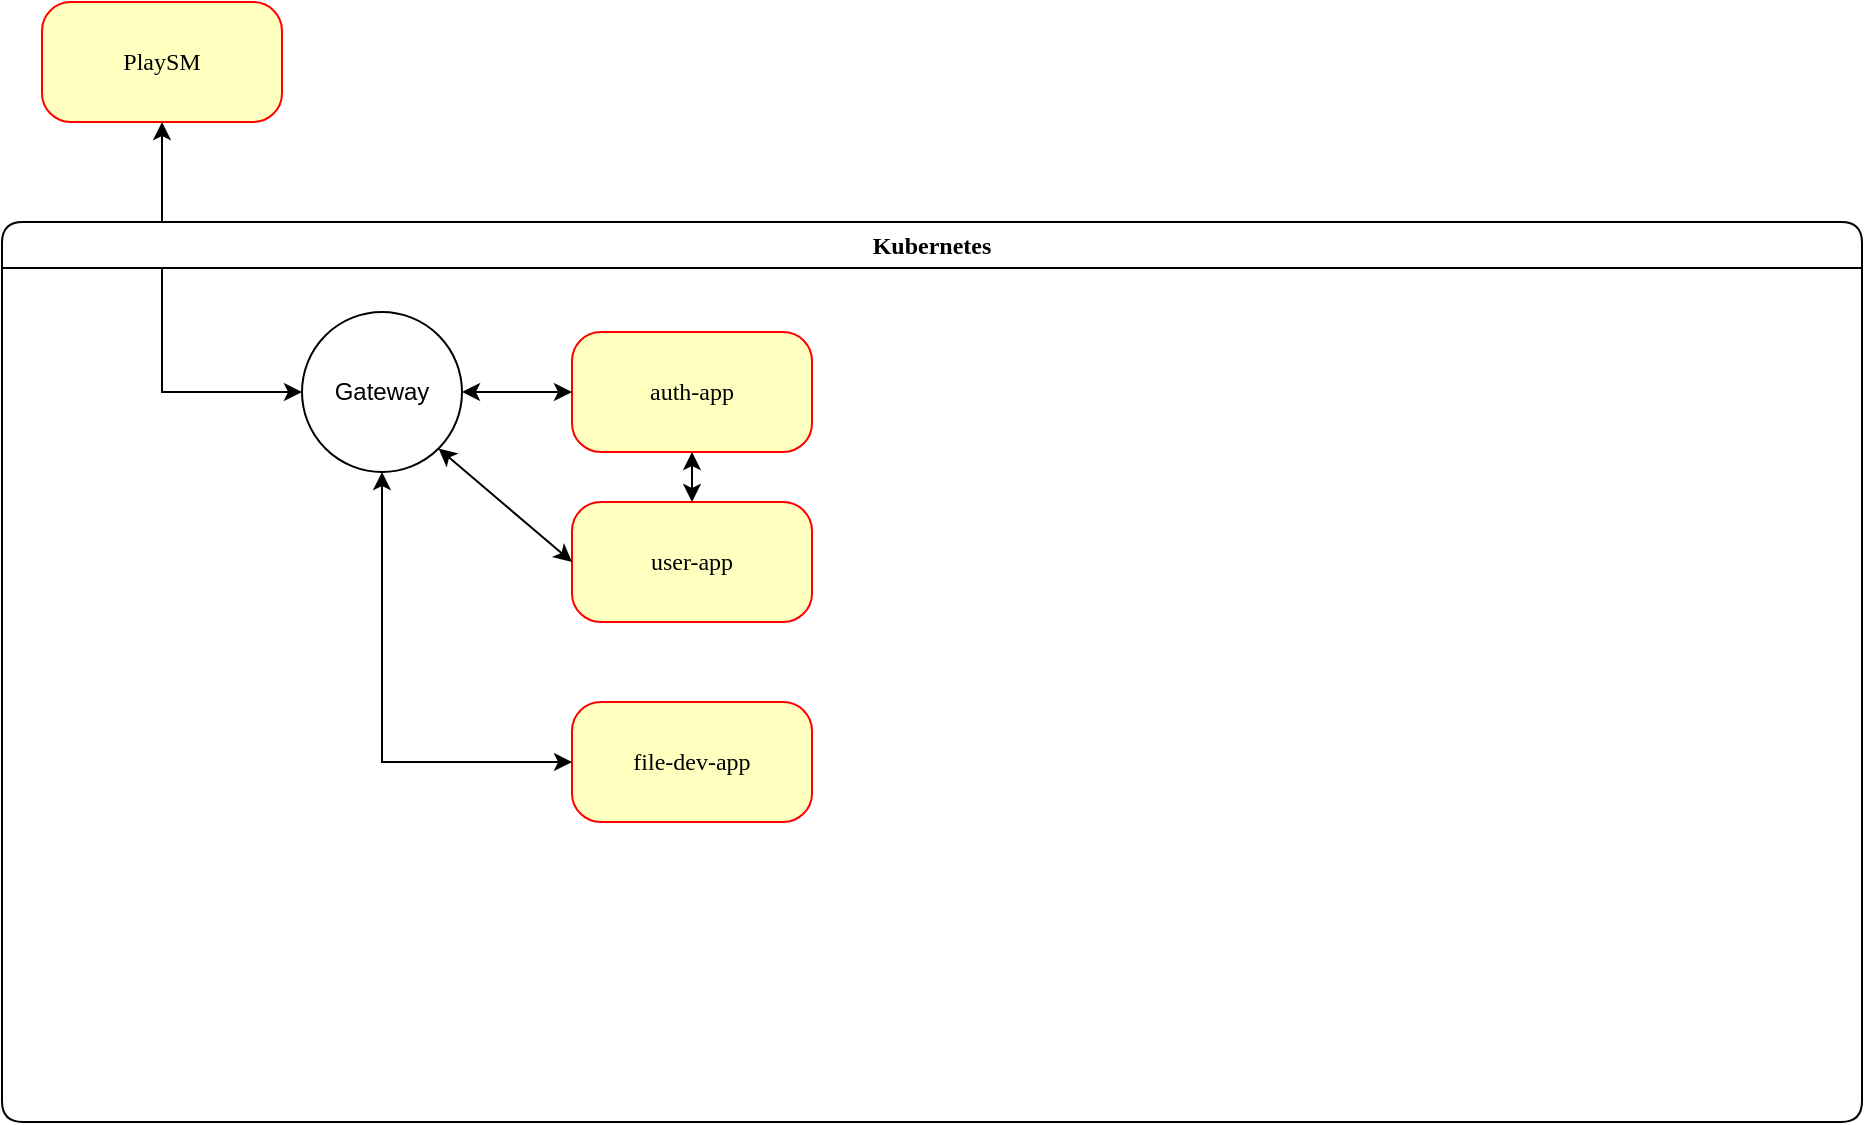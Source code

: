 <mxfile version="20.5.1" type="device"><diagram name="Page-1" id="58cdce13-f638-feb5-8d6f-7d28b1aa9fa0"><mxGraphModel dx="1422" dy="760" grid="1" gridSize="10" guides="1" tooltips="1" connect="1" arrows="1" fold="1" page="1" pageScale="1" pageWidth="1100" pageHeight="850" background="none" math="0" shadow="0"><root><mxCell id="0"/><mxCell id="1" parent="0"/><mxCell id="4RltxashdvOdyrVKpk7Q-6" style="edgeStyle=orthogonalEdgeStyle;rounded=0;orthogonalLoop=1;jettySize=auto;html=1;exitX=0.5;exitY=1;exitDx=0;exitDy=0;entryX=0;entryY=0.5;entryDx=0;entryDy=0;startArrow=classic;startFill=1;" edge="1" parent="1" source="382b91b5511bd0f7-6" target="4RltxashdvOdyrVKpk7Q-7"><mxGeometry relative="1" as="geometry"/></mxCell><mxCell id="382b91b5511bd0f7-6" value="&lt;div&gt;PlaySM&lt;/div&gt;" style="rounded=1;whiteSpace=wrap;html=1;arcSize=24;fillColor=#ffffc0;strokeColor=#ff0000;shadow=0;comic=0;labelBackgroundColor=none;fontFamily=Verdana;fontSize=12;fontColor=#000000;align=center;" parent="1" vertex="1"><mxGeometry x="90" y="30" width="120" height="60" as="geometry"/></mxCell><mxCell id="2a3bc250acf0617d-7" value="&lt;div&gt;Kubernetes&lt;/div&gt;" style="swimlane;whiteSpace=wrap;html=1;rounded=1;shadow=0;comic=0;labelBackgroundColor=none;strokeWidth=1;fontFamily=Verdana;fontSize=12;align=center;" parent="1" vertex="1"><mxGeometry x="70" y="140" width="930" height="450" as="geometry"/></mxCell><mxCell id="382b91b5511bd0f7-8" value="&lt;div&gt;auth-app&lt;/div&gt;" style="rounded=1;whiteSpace=wrap;html=1;arcSize=24;fillColor=#ffffc0;strokeColor=#ff0000;shadow=0;comic=0;labelBackgroundColor=none;fontFamily=Verdana;fontSize=12;fontColor=#000000;align=center;" parent="2a3bc250acf0617d-7" vertex="1"><mxGeometry x="285" y="55" width="120" height="60" as="geometry"/></mxCell><mxCell id="3cde6dad864a17aa-1" value="&lt;div&gt;file-dev-app&lt;/div&gt;" style="rounded=1;whiteSpace=wrap;html=1;arcSize=24;fillColor=#ffffc0;strokeColor=#ff0000;shadow=0;comic=0;labelBackgroundColor=none;fontFamily=Verdana;fontSize=12;fontColor=#000000;align=center;" parent="2a3bc250acf0617d-7" vertex="1"><mxGeometry x="285" y="240" width="120" height="60" as="geometry"/></mxCell><mxCell id="3cde6dad864a17aa-2" value="&lt;div&gt;user-app&lt;/div&gt;" style="rounded=1;whiteSpace=wrap;html=1;arcSize=24;fillColor=#ffffc0;strokeColor=#ff0000;shadow=0;comic=0;labelBackgroundColor=none;fontFamily=Verdana;fontSize=12;fontColor=#000000;align=center;" parent="2a3bc250acf0617d-7" vertex="1"><mxGeometry x="285" y="140" width="120" height="60" as="geometry"/></mxCell><mxCell id="4RltxashdvOdyrVKpk7Q-4" value="" style="endArrow=classic;startArrow=classic;html=1;rounded=0;exitX=0.5;exitY=1;exitDx=0;exitDy=0;entryX=0.5;entryY=0;entryDx=0;entryDy=0;" edge="1" parent="2a3bc250acf0617d-7" source="382b91b5511bd0f7-8" target="3cde6dad864a17aa-2"><mxGeometry width="50" height="50" relative="1" as="geometry"><mxPoint x="520" y="270" as="sourcePoint"/><mxPoint x="570" y="220" as="targetPoint"/></mxGeometry></mxCell><mxCell id="4RltxashdvOdyrVKpk7Q-7" value="&lt;div&gt;Gateway&lt;/div&gt;" style="ellipse;whiteSpace=wrap;html=1;aspect=fixed;" vertex="1" parent="2a3bc250acf0617d-7"><mxGeometry x="150" y="45" width="80" height="80" as="geometry"/></mxCell><mxCell id="4RltxashdvOdyrVKpk7Q-8" value="" style="endArrow=classic;startArrow=classic;html=1;rounded=0;exitX=0.5;exitY=1;exitDx=0;exitDy=0;entryX=0;entryY=0.5;entryDx=0;entryDy=0;" edge="1" parent="2a3bc250acf0617d-7" source="4RltxashdvOdyrVKpk7Q-7" target="3cde6dad864a17aa-1"><mxGeometry width="50" height="50" relative="1" as="geometry"><mxPoint x="450" y="220" as="sourcePoint"/><mxPoint x="500" y="170" as="targetPoint"/><Array as="points"><mxPoint x="190" y="270"/></Array></mxGeometry></mxCell><mxCell id="4RltxashdvOdyrVKpk7Q-9" value="" style="endArrow=classic;startArrow=classic;html=1;rounded=0;entryX=0;entryY=0.5;entryDx=0;entryDy=0;" edge="1" parent="2a3bc250acf0617d-7" source="4RltxashdvOdyrVKpk7Q-7" target="382b91b5511bd0f7-8"><mxGeometry width="50" height="50" relative="1" as="geometry"><mxPoint x="450" y="220" as="sourcePoint"/><mxPoint x="500" y="170" as="targetPoint"/></mxGeometry></mxCell><mxCell id="4RltxashdvOdyrVKpk7Q-3" value="" style="endArrow=classic;startArrow=classic;html=1;rounded=0;exitX=0;exitY=0.5;exitDx=0;exitDy=0;entryX=1;entryY=1;entryDx=0;entryDy=0;" edge="1" parent="2a3bc250acf0617d-7" source="3cde6dad864a17aa-2" target="4RltxashdvOdyrVKpk7Q-7"><mxGeometry width="50" height="50" relative="1" as="geometry"><mxPoint x="450" y="280" as="sourcePoint"/><mxPoint x="500" y="230" as="targetPoint"/><Array as="points"/></mxGeometry></mxCell></root></mxGraphModel></diagram></mxfile>